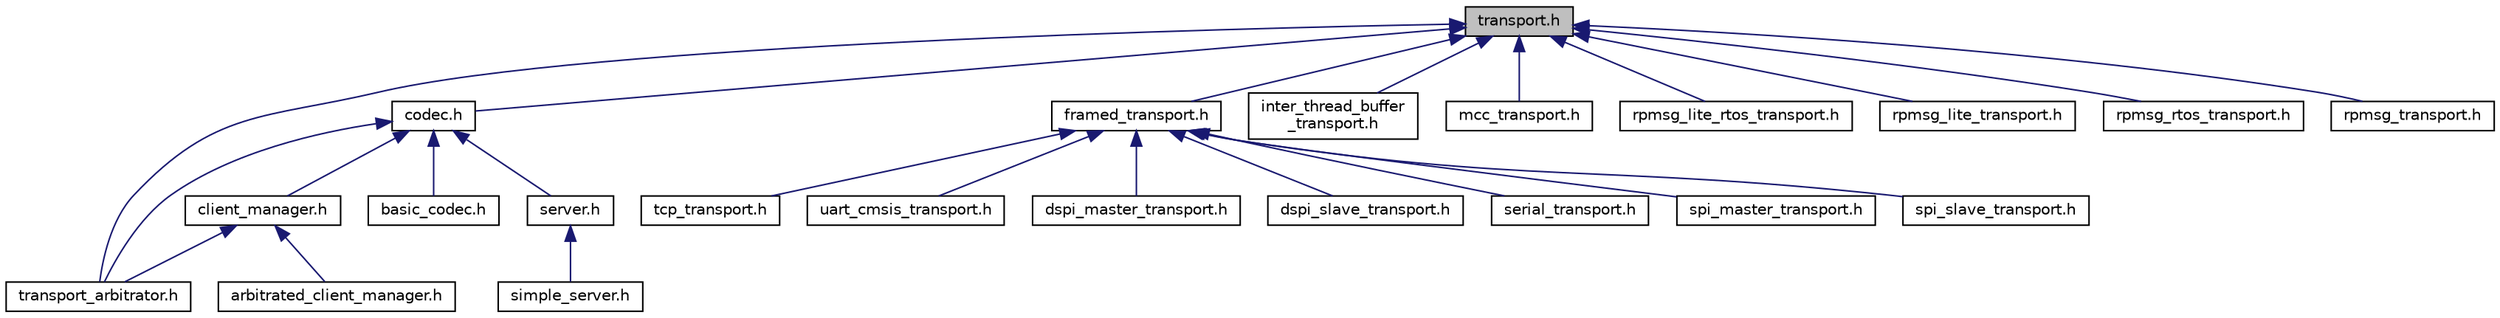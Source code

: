 digraph "transport.h"
{
  edge [fontname="Helvetica",fontsize="10",labelfontname="Helvetica",labelfontsize="10"];
  node [fontname="Helvetica",fontsize="10",shape=record];
  Node1 [label="transport.h",height=0.2,width=0.4,color="black", fillcolor="grey75", style="filled", fontcolor="black"];
  Node1 -> Node2 [dir="back",color="midnightblue",fontsize="10",style="solid",fontname="Helvetica"];
  Node2 [label="codec.h",height=0.2,width=0.4,color="black", fillcolor="white", style="filled",URL="$codec_8h.html"];
  Node2 -> Node3 [dir="back",color="midnightblue",fontsize="10",style="solid",fontname="Helvetica"];
  Node3 [label="client_manager.h",height=0.2,width=0.4,color="black", fillcolor="white", style="filled",URL="$client__manager_8h.html"];
  Node3 -> Node4 [dir="back",color="midnightblue",fontsize="10",style="solid",fontname="Helvetica"];
  Node4 [label="arbitrated_client_manager.h",height=0.2,width=0.4,color="black", fillcolor="white", style="filled",URL="$arbitrated__client__manager_8h.html"];
  Node3 -> Node5 [dir="back",color="midnightblue",fontsize="10",style="solid",fontname="Helvetica"];
  Node5 [label="transport_arbitrator.h",height=0.2,width=0.4,color="black", fillcolor="white", style="filled",URL="$transport__arbitrator_8h.html"];
  Node2 -> Node5 [dir="back",color="midnightblue",fontsize="10",style="solid",fontname="Helvetica"];
  Node2 -> Node6 [dir="back",color="midnightblue",fontsize="10",style="solid",fontname="Helvetica"];
  Node6 [label="basic_codec.h",height=0.2,width=0.4,color="black", fillcolor="white", style="filled",URL="$basic__codec_8h.html"];
  Node2 -> Node7 [dir="back",color="midnightblue",fontsize="10",style="solid",fontname="Helvetica"];
  Node7 [label="server.h",height=0.2,width=0.4,color="black", fillcolor="white", style="filled",URL="$server_8h.html"];
  Node7 -> Node8 [dir="back",color="midnightblue",fontsize="10",style="solid",fontname="Helvetica"];
  Node8 [label="simple_server.h",height=0.2,width=0.4,color="black", fillcolor="white", style="filled",URL="$simple__server_8h.html"];
  Node1 -> Node5 [dir="back",color="midnightblue",fontsize="10",style="solid",fontname="Helvetica"];
  Node1 -> Node9 [dir="back",color="midnightblue",fontsize="10",style="solid",fontname="Helvetica"];
  Node9 [label="framed_transport.h",height=0.2,width=0.4,color="black", fillcolor="white", style="filled",URL="$framed__transport_8h.html"];
  Node9 -> Node10 [dir="back",color="midnightblue",fontsize="10",style="solid",fontname="Helvetica"];
  Node10 [label="dspi_master_transport.h",height=0.2,width=0.4,color="black", fillcolor="white", style="filled",URL="$dspi__master__transport_8h.html"];
  Node9 -> Node11 [dir="back",color="midnightblue",fontsize="10",style="solid",fontname="Helvetica"];
  Node11 [label="dspi_slave_transport.h",height=0.2,width=0.4,color="black", fillcolor="white", style="filled",URL="$dspi__slave__transport_8h.html"];
  Node9 -> Node12 [dir="back",color="midnightblue",fontsize="10",style="solid",fontname="Helvetica"];
  Node12 [label="serial_transport.h",height=0.2,width=0.4,color="black", fillcolor="white", style="filled",URL="$serial__transport_8h.html"];
  Node9 -> Node13 [dir="back",color="midnightblue",fontsize="10",style="solid",fontname="Helvetica"];
  Node13 [label="spi_master_transport.h",height=0.2,width=0.4,color="black", fillcolor="white", style="filled",URL="$spi__master__transport_8h.html"];
  Node9 -> Node14 [dir="back",color="midnightblue",fontsize="10",style="solid",fontname="Helvetica"];
  Node14 [label="spi_slave_transport.h",height=0.2,width=0.4,color="black", fillcolor="white", style="filled",URL="$spi__slave__transport_8h.html"];
  Node9 -> Node15 [dir="back",color="midnightblue",fontsize="10",style="solid",fontname="Helvetica"];
  Node15 [label="tcp_transport.h",height=0.2,width=0.4,color="black", fillcolor="white", style="filled",URL="$tcp__transport_8h.html"];
  Node9 -> Node16 [dir="back",color="midnightblue",fontsize="10",style="solid",fontname="Helvetica"];
  Node16 [label="uart_cmsis_transport.h",height=0.2,width=0.4,color="black", fillcolor="white", style="filled",URL="$uart__cmsis__transport_8h.html"];
  Node1 -> Node17 [dir="back",color="midnightblue",fontsize="10",style="solid",fontname="Helvetica"];
  Node17 [label="inter_thread_buffer\l_transport.h",height=0.2,width=0.4,color="black", fillcolor="white", style="filled",URL="$inter__thread__buffer__transport_8h.html"];
  Node1 -> Node18 [dir="back",color="midnightblue",fontsize="10",style="solid",fontname="Helvetica"];
  Node18 [label="mcc_transport.h",height=0.2,width=0.4,color="black", fillcolor="white", style="filled",URL="$mcc__transport_8h_source.html"];
  Node1 -> Node19 [dir="back",color="midnightblue",fontsize="10",style="solid",fontname="Helvetica"];
  Node19 [label="rpmsg_lite_rtos_transport.h",height=0.2,width=0.4,color="black", fillcolor="white", style="filled",URL="$rpmsg__lite__rtos__transport_8h.html"];
  Node1 -> Node20 [dir="back",color="midnightblue",fontsize="10",style="solid",fontname="Helvetica"];
  Node20 [label="rpmsg_lite_transport.h",height=0.2,width=0.4,color="black", fillcolor="white", style="filled",URL="$rpmsg__lite__transport_8h.html"];
  Node1 -> Node21 [dir="back",color="midnightblue",fontsize="10",style="solid",fontname="Helvetica"];
  Node21 [label="rpmsg_rtos_transport.h",height=0.2,width=0.4,color="black", fillcolor="white", style="filled",URL="$rpmsg__rtos__transport_8h.html"];
  Node1 -> Node22 [dir="back",color="midnightblue",fontsize="10",style="solid",fontname="Helvetica"];
  Node22 [label="rpmsg_transport.h",height=0.2,width=0.4,color="black", fillcolor="white", style="filled",URL="$rpmsg__transport_8h.html"];
}
